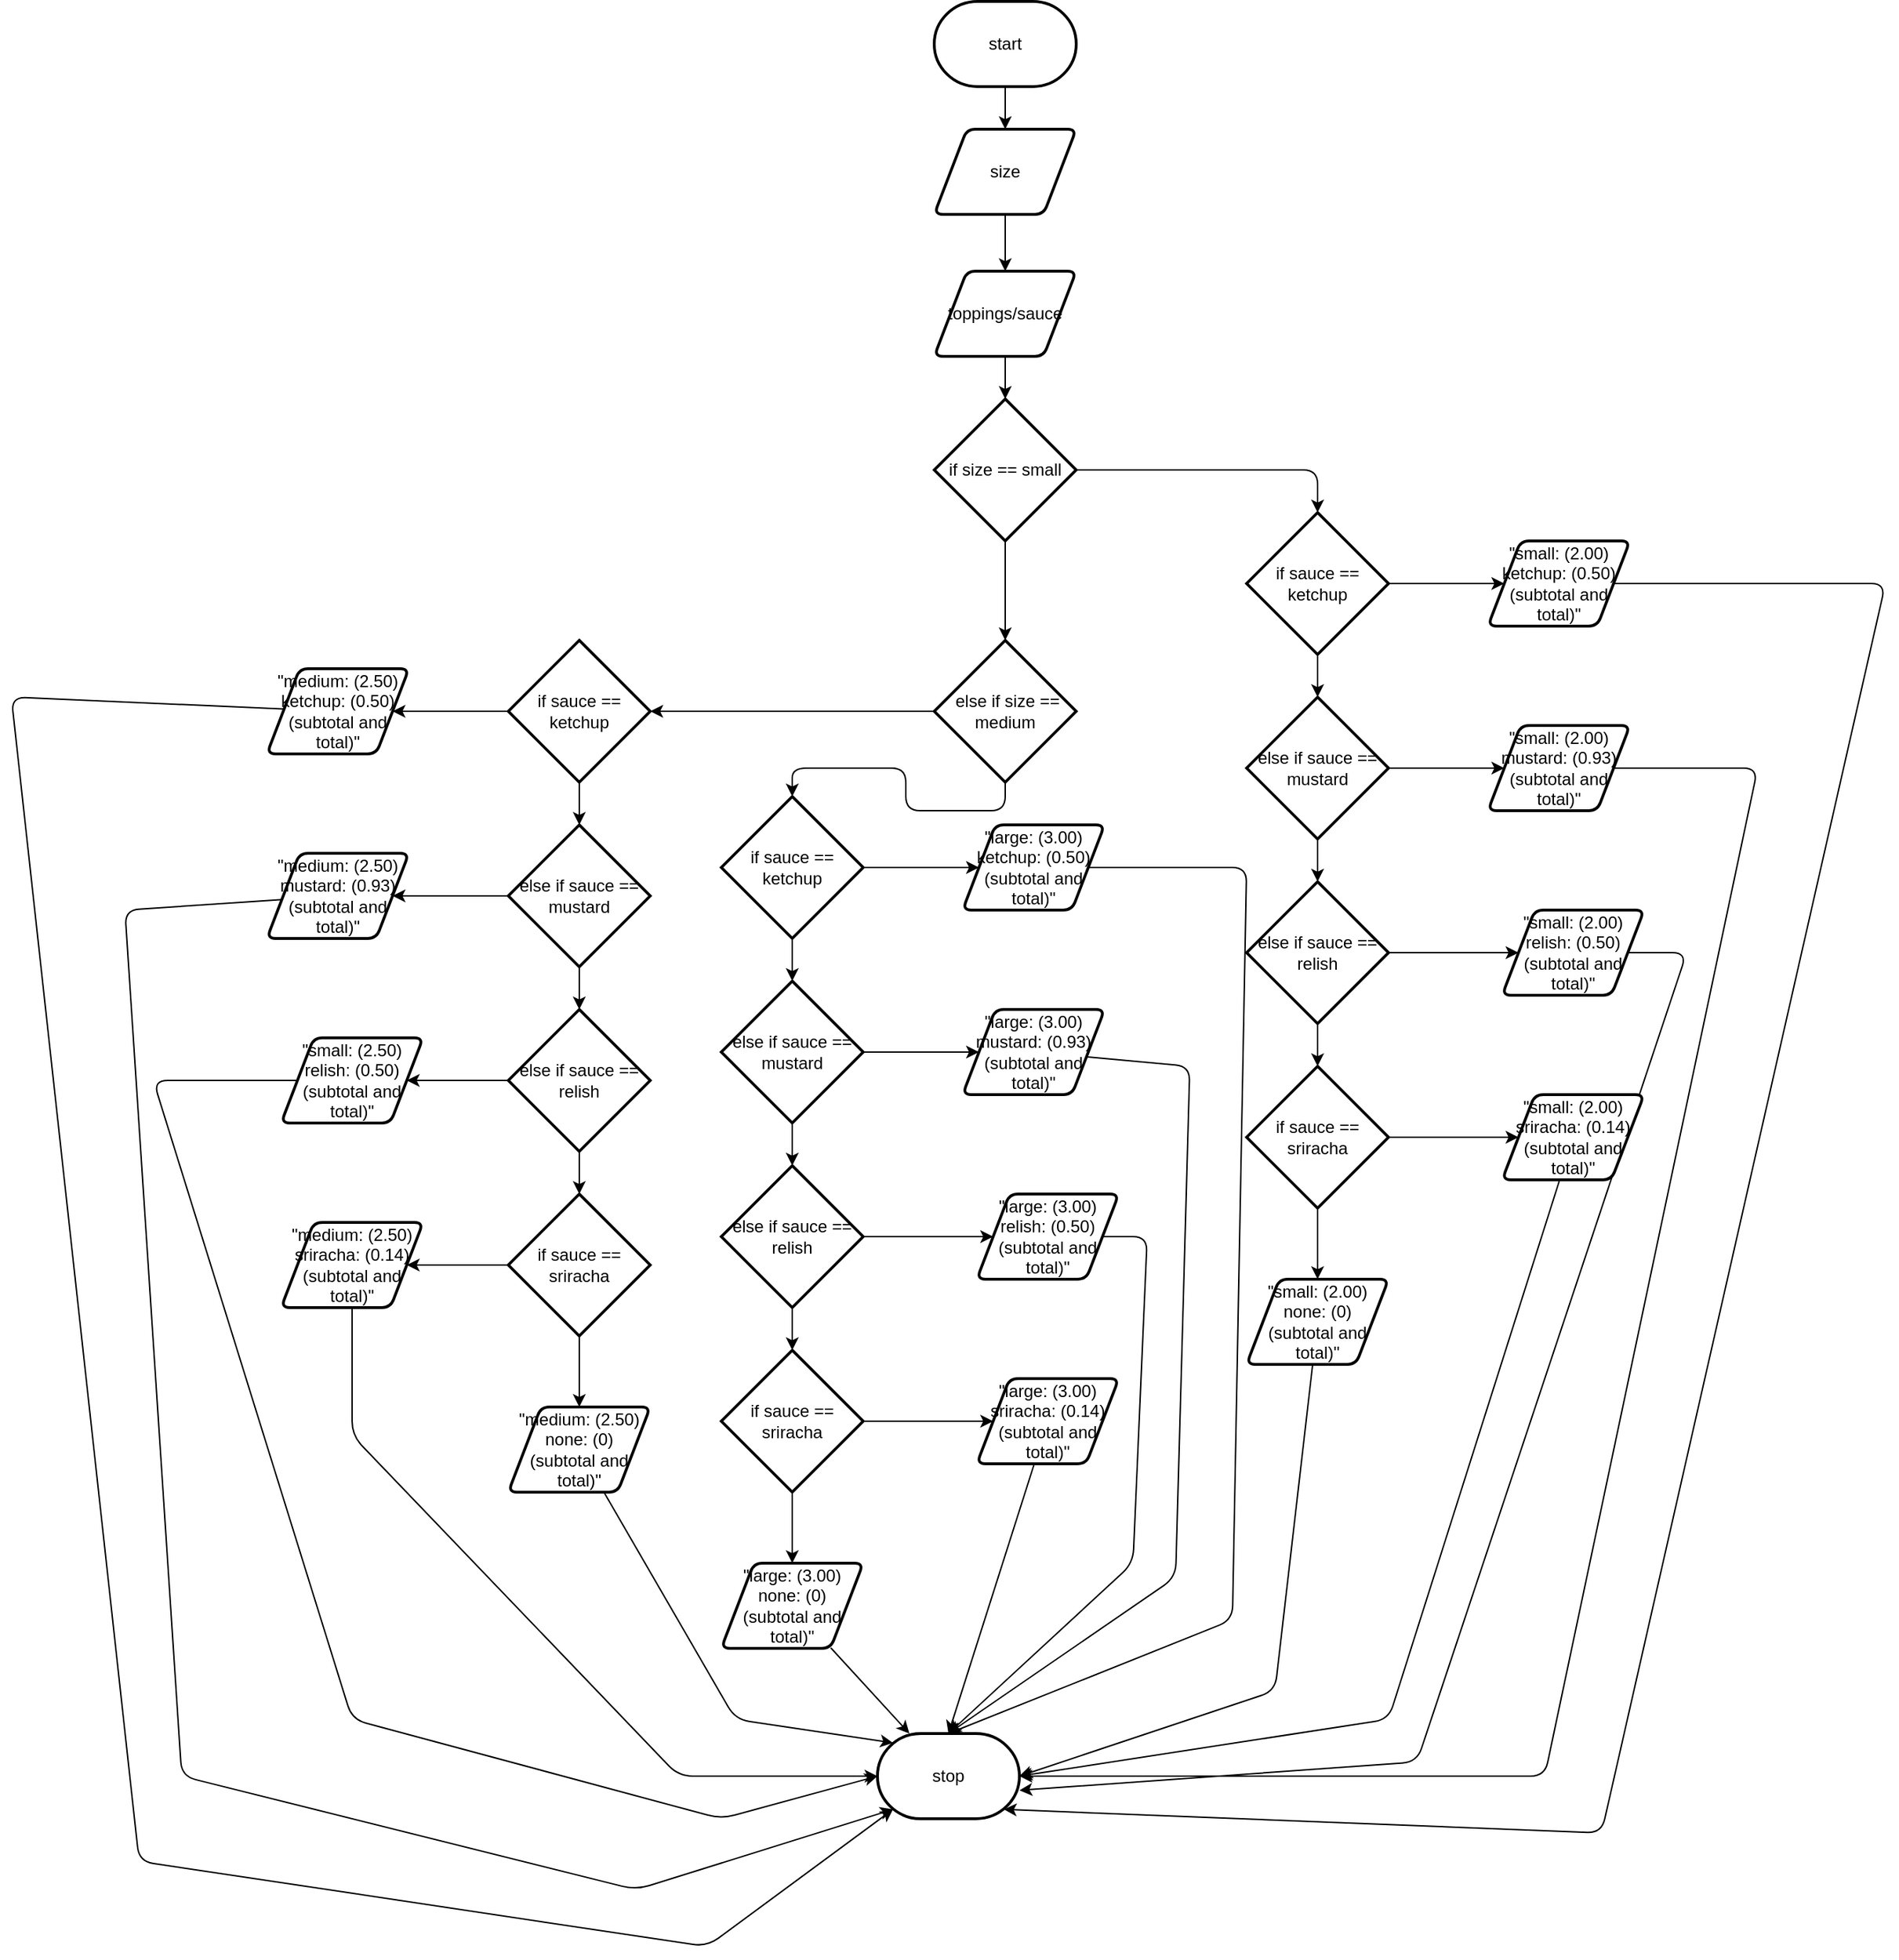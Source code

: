 <mxfile>
    <diagram id="unaX6EWB9vhSAovn8_0t" name="Page-1">
        <mxGraphModel dx="1279" dy="373" grid="1" gridSize="10" guides="1" tooltips="1" connect="1" arrows="1" fold="1" page="1" pageScale="1" pageWidth="827" pageHeight="1169" math="0" shadow="0">
            <root>
                <mxCell id="0"/>
                <mxCell id="1" parent="0"/>
                <mxCell id="4" value="" style="edgeStyle=none;html=1;" parent="1" source="2" edge="1">
                    <mxGeometry relative="1" as="geometry">
                        <mxPoint x="310" y="250" as="targetPoint"/>
                    </mxGeometry>
                </mxCell>
                <mxCell id="2" value="start" style="strokeWidth=2;html=1;shape=mxgraph.flowchart.terminator;whiteSpace=wrap;" parent="1" vertex="1">
                    <mxGeometry x="260" y="160" width="100" height="60" as="geometry"/>
                </mxCell>
                <mxCell id="53" value="" style="edgeStyle=none;html=1;" parent="1" source="51" target="52" edge="1">
                    <mxGeometry relative="1" as="geometry"/>
                </mxCell>
                <mxCell id="51" value="size" style="shape=parallelogram;html=1;strokeWidth=2;perimeter=parallelogramPerimeter;whiteSpace=wrap;rounded=1;arcSize=12;size=0.23;" parent="1" vertex="1">
                    <mxGeometry x="260" y="250" width="100" height="60" as="geometry"/>
                </mxCell>
                <mxCell id="55" value="" style="edgeStyle=none;html=1;" parent="1" source="52" target="54" edge="1">
                    <mxGeometry relative="1" as="geometry"/>
                </mxCell>
                <mxCell id="52" value="toppings/sauce" style="shape=parallelogram;html=1;strokeWidth=2;perimeter=parallelogramPerimeter;whiteSpace=wrap;rounded=1;arcSize=12;size=0.23;" parent="1" vertex="1">
                    <mxGeometry x="260" y="350" width="100" height="60" as="geometry"/>
                </mxCell>
                <mxCell id="57" value="" style="edgeStyle=none;html=1;entryX=0.5;entryY=0;entryDx=0;entryDy=0;entryPerimeter=0;" parent="1" source="54" target="67" edge="1">
                    <mxGeometry relative="1" as="geometry">
                        <mxPoint x="425.5" y="490" as="targetPoint"/>
                        <Array as="points">
                            <mxPoint x="530" y="490"/>
                        </Array>
                    </mxGeometry>
                </mxCell>
                <mxCell id="59" value="" style="edgeStyle=none;html=1;" parent="1" source="54" target="58" edge="1">
                    <mxGeometry relative="1" as="geometry"/>
                </mxCell>
                <mxCell id="54" value="if size == small" style="strokeWidth=2;html=1;shape=mxgraph.flowchart.decision;whiteSpace=wrap;" parent="1" vertex="1">
                    <mxGeometry x="260" y="440" width="100" height="100" as="geometry"/>
                </mxCell>
                <mxCell id="61" value="" style="edgeStyle=none;html=1;entryX=1;entryY=0.5;entryDx=0;entryDy=0;entryPerimeter=0;" parent="1" source="58" target="87" edge="1">
                    <mxGeometry relative="1" as="geometry">
                        <mxPoint x="208.75" y="660" as="targetPoint"/>
                    </mxGeometry>
                </mxCell>
                <mxCell id="137" style="edgeStyle=none;html=1;entryX=0.5;entryY=0;entryDx=0;entryDy=0;entryPerimeter=0;exitX=0.5;exitY=1;exitDx=0;exitDy=0;exitPerimeter=0;" edge="1" parent="1" source="58" target="122">
                    <mxGeometry relative="1" as="geometry">
                        <Array as="points">
                            <mxPoint x="310" y="730"/>
                            <mxPoint x="240" y="730"/>
                            <mxPoint x="240" y="700"/>
                            <mxPoint x="160" y="700"/>
                        </Array>
                    </mxGeometry>
                </mxCell>
                <mxCell id="58" value="&amp;nbsp;else if size == medium" style="strokeWidth=2;html=1;shape=mxgraph.flowchart.decision;whiteSpace=wrap;" parent="1" vertex="1">
                    <mxGeometry x="260" y="610" width="100" height="100" as="geometry"/>
                </mxCell>
                <mxCell id="69" value="" style="edgeStyle=none;html=1;" parent="1" source="67" target="68" edge="1">
                    <mxGeometry relative="1" as="geometry"/>
                </mxCell>
                <mxCell id="75" value="" style="edgeStyle=none;html=1;" edge="1" parent="1" source="67" target="74">
                    <mxGeometry relative="1" as="geometry"/>
                </mxCell>
                <mxCell id="67" value="if sauce == ketchup" style="strokeWidth=2;html=1;shape=mxgraph.flowchart.decision;whiteSpace=wrap;" parent="1" vertex="1">
                    <mxGeometry x="480" y="520" width="100" height="100" as="geometry"/>
                </mxCell>
                <mxCell id="71" value="" style="edgeStyle=none;html=1;" parent="1" source="68" target="70" edge="1">
                    <mxGeometry relative="1" as="geometry"/>
                </mxCell>
                <mxCell id="81" value="" style="edgeStyle=none;html=1;" edge="1" parent="1" source="68" target="76">
                    <mxGeometry relative="1" as="geometry"/>
                </mxCell>
                <mxCell id="68" value="else if sauce == mustard" style="strokeWidth=2;html=1;shape=mxgraph.flowchart.decision;whiteSpace=wrap;" parent="1" vertex="1">
                    <mxGeometry x="480" y="650" width="100" height="100" as="geometry"/>
                </mxCell>
                <mxCell id="73" value="" style="edgeStyle=none;html=1;" parent="1" source="70" target="72" edge="1">
                    <mxGeometry relative="1" as="geometry"/>
                </mxCell>
                <mxCell id="80" value="" style="edgeStyle=none;html=1;" edge="1" parent="1" source="70" target="77">
                    <mxGeometry relative="1" as="geometry"/>
                </mxCell>
                <mxCell id="70" value="else if sauce == relish" style="strokeWidth=2;html=1;shape=mxgraph.flowchart.decision;whiteSpace=wrap;" parent="1" vertex="1">
                    <mxGeometry x="480" y="780" width="100" height="100" as="geometry"/>
                </mxCell>
                <mxCell id="79" value="" style="edgeStyle=none;html=1;" edge="1" parent="1" source="72" target="78">
                    <mxGeometry relative="1" as="geometry"/>
                </mxCell>
                <mxCell id="84" value="" style="edgeStyle=none;html=1;" edge="1" parent="1" source="72" target="83">
                    <mxGeometry relative="1" as="geometry"/>
                </mxCell>
                <mxCell id="72" value="if sauce == sriracha" style="strokeWidth=2;html=1;shape=mxgraph.flowchart.decision;whiteSpace=wrap;" parent="1" vertex="1">
                    <mxGeometry x="480" y="910" width="100" height="100" as="geometry"/>
                </mxCell>
                <mxCell id="156" style="edgeStyle=none;html=1;entryX=0.89;entryY=0.89;entryDx=0;entryDy=0;entryPerimeter=0;" edge="1" parent="1" source="74" target="138">
                    <mxGeometry relative="1" as="geometry">
                        <Array as="points">
                            <mxPoint x="930" y="570"/>
                            <mxPoint x="730" y="1450"/>
                        </Array>
                    </mxGeometry>
                </mxCell>
                <mxCell id="74" value="&quot;small: (2.00)&lt;br&gt;ketchup: (0.50)&lt;br&gt;(subtotal and total)&quot;" style="shape=parallelogram;html=1;strokeWidth=2;perimeter=parallelogramPerimeter;whiteSpace=wrap;rounded=1;arcSize=12;size=0.23;" vertex="1" parent="1">
                    <mxGeometry x="650" y="540" width="100" height="60" as="geometry"/>
                </mxCell>
                <mxCell id="155" style="edgeStyle=none;html=1;entryX=1;entryY=0.5;entryDx=0;entryDy=0;entryPerimeter=0;" edge="1" parent="1" source="76" target="138">
                    <mxGeometry relative="1" as="geometry">
                        <mxPoint x="320.0" y="1438.889" as="targetPoint"/>
                        <Array as="points">
                            <mxPoint x="840" y="700"/>
                            <mxPoint x="690" y="1410"/>
                        </Array>
                    </mxGeometry>
                </mxCell>
                <mxCell id="76" value="&quot;small: (2.00)&lt;br&gt;mustard: (0.93)&lt;br&gt;(subtotal and total)&quot;" style="shape=parallelogram;html=1;strokeWidth=2;perimeter=parallelogramPerimeter;whiteSpace=wrap;rounded=1;arcSize=12;size=0.23;" vertex="1" parent="1">
                    <mxGeometry x="650" y="670" width="100" height="60" as="geometry"/>
                </mxCell>
                <mxCell id="154" style="edgeStyle=none;html=1;" edge="1" parent="1" source="77">
                    <mxGeometry relative="1" as="geometry">
                        <mxPoint x="320.0" y="1420.0" as="targetPoint"/>
                        <Array as="points">
                            <mxPoint x="790" y="830"/>
                            <mxPoint x="600" y="1400"/>
                        </Array>
                    </mxGeometry>
                </mxCell>
                <mxCell id="77" value="&quot;small: (2.00)&lt;br&gt;relish: (0.50)&lt;br&gt;(subtotal and total)&quot;" style="shape=parallelogram;html=1;strokeWidth=2;perimeter=parallelogramPerimeter;whiteSpace=wrap;rounded=1;arcSize=12;size=0.23;" vertex="1" parent="1">
                    <mxGeometry x="660" y="800" width="100" height="60" as="geometry"/>
                </mxCell>
                <mxCell id="153" style="edgeStyle=none;html=1;" edge="1" parent="1" source="78">
                    <mxGeometry relative="1" as="geometry">
                        <mxPoint x="320.0" y="1410.0" as="targetPoint"/>
                        <Array as="points">
                            <mxPoint x="580" y="1370"/>
                        </Array>
                    </mxGeometry>
                </mxCell>
                <mxCell id="78" value="&quot;small: (2.00)&lt;br&gt;sriracha: (0.14)&lt;br&gt;(subtotal and total)&quot;" style="shape=parallelogram;html=1;strokeWidth=2;perimeter=parallelogramPerimeter;whiteSpace=wrap;rounded=1;arcSize=12;size=0.23;" vertex="1" parent="1">
                    <mxGeometry x="660" y="930" width="100" height="60" as="geometry"/>
                </mxCell>
                <mxCell id="152" style="edgeStyle=none;html=1;entryX=1;entryY=0.5;entryDx=0;entryDy=0;entryPerimeter=0;" edge="1" parent="1" source="83" target="138">
                    <mxGeometry relative="1" as="geometry">
                        <Array as="points">
                            <mxPoint x="500" y="1350"/>
                        </Array>
                    </mxGeometry>
                </mxCell>
                <mxCell id="83" value="&quot;small: (2.00)&lt;br&gt;none: (0)&lt;br&gt;(subtotal and total)&quot;" style="shape=parallelogram;html=1;strokeWidth=2;perimeter=parallelogramPerimeter;whiteSpace=wrap;rounded=1;arcSize=12;size=0.23;" vertex="1" parent="1">
                    <mxGeometry x="480" y="1060" width="100" height="60" as="geometry"/>
                </mxCell>
                <mxCell id="85" value="" style="edgeStyle=none;html=1;" edge="1" parent="1" source="87" target="90">
                    <mxGeometry relative="1" as="geometry"/>
                </mxCell>
                <mxCell id="86" value="" style="edgeStyle=none;html=1;" edge="1" parent="1" source="87" target="97">
                    <mxGeometry relative="1" as="geometry"/>
                </mxCell>
                <mxCell id="87" value="if sauce == ketchup" style="strokeWidth=2;html=1;shape=mxgraph.flowchart.decision;whiteSpace=wrap;" vertex="1" parent="1">
                    <mxGeometry x="-40" y="610" width="100" height="100" as="geometry"/>
                </mxCell>
                <mxCell id="88" value="" style="edgeStyle=none;html=1;" edge="1" parent="1" source="90" target="93">
                    <mxGeometry relative="1" as="geometry"/>
                </mxCell>
                <mxCell id="89" value="" style="edgeStyle=none;html=1;" edge="1" parent="1" source="90" target="98">
                    <mxGeometry relative="1" as="geometry"/>
                </mxCell>
                <mxCell id="90" value="else if sauce == mustard" style="strokeWidth=2;html=1;shape=mxgraph.flowchart.decision;whiteSpace=wrap;" vertex="1" parent="1">
                    <mxGeometry x="-40" y="740" width="100" height="100" as="geometry"/>
                </mxCell>
                <mxCell id="91" value="" style="edgeStyle=none;html=1;" edge="1" parent="1" source="93" target="96">
                    <mxGeometry relative="1" as="geometry"/>
                </mxCell>
                <mxCell id="92" value="" style="edgeStyle=none;html=1;" edge="1" parent="1" source="93" target="99">
                    <mxGeometry relative="1" as="geometry"/>
                </mxCell>
                <mxCell id="93" value="else if sauce == relish" style="strokeWidth=2;html=1;shape=mxgraph.flowchart.decision;whiteSpace=wrap;" vertex="1" parent="1">
                    <mxGeometry x="-40" y="870" width="100" height="100" as="geometry"/>
                </mxCell>
                <mxCell id="94" value="" style="edgeStyle=none;html=1;" edge="1" parent="1" source="96" target="100">
                    <mxGeometry relative="1" as="geometry"/>
                </mxCell>
                <mxCell id="95" value="" style="edgeStyle=none;html=1;" edge="1" parent="1" source="96" target="101">
                    <mxGeometry relative="1" as="geometry"/>
                </mxCell>
                <mxCell id="96" value="if sauce == sriracha" style="strokeWidth=2;html=1;shape=mxgraph.flowchart.decision;whiteSpace=wrap;" vertex="1" parent="1">
                    <mxGeometry x="-40" y="1000" width="100" height="100" as="geometry"/>
                </mxCell>
                <mxCell id="161" style="edgeStyle=none;html=1;entryX=0.11;entryY=0.89;entryDx=0;entryDy=0;entryPerimeter=0;" edge="1" parent="1" source="97" target="138">
                    <mxGeometry relative="1" as="geometry">
                        <Array as="points">
                            <mxPoint x="-390" y="650"/>
                            <mxPoint x="-300" y="1470"/>
                            <mxPoint x="100" y="1530"/>
                        </Array>
                    </mxGeometry>
                </mxCell>
                <mxCell id="97" value="&quot;medium: (2.50)&lt;br&gt;ketchup: (0.50)&lt;br&gt;(subtotal and total)&quot;" style="shape=parallelogram;html=1;strokeWidth=2;perimeter=parallelogramPerimeter;whiteSpace=wrap;rounded=1;arcSize=12;size=0.23;" vertex="1" parent="1">
                    <mxGeometry x="-210" y="630" width="100" height="60" as="geometry"/>
                </mxCell>
                <mxCell id="160" style="edgeStyle=none;html=1;entryX=0.11;entryY=0.89;entryDx=0;entryDy=0;entryPerimeter=0;" edge="1" parent="1" source="98" target="138">
                    <mxGeometry relative="1" as="geometry">
                        <Array as="points">
                            <mxPoint x="-310" y="800"/>
                            <mxPoint x="-270" y="1410"/>
                            <mxPoint x="50" y="1490"/>
                        </Array>
                    </mxGeometry>
                </mxCell>
                <mxCell id="98" value="&quot;medium: (2.50)&lt;br&gt;mustard: (0.93)&lt;br&gt;(subtotal and total)&quot;" style="shape=parallelogram;html=1;strokeWidth=2;perimeter=parallelogramPerimeter;whiteSpace=wrap;rounded=1;arcSize=12;size=0.23;" vertex="1" parent="1">
                    <mxGeometry x="-210" y="760" width="100" height="60" as="geometry"/>
                </mxCell>
                <mxCell id="159" style="edgeStyle=none;html=1;" edge="1" parent="1" source="99">
                    <mxGeometry relative="1" as="geometry">
                        <mxPoint x="220" y="1410.0" as="targetPoint"/>
                        <Array as="points">
                            <mxPoint x="-290" y="920"/>
                            <mxPoint x="-150" y="1370"/>
                            <mxPoint x="110" y="1440"/>
                        </Array>
                    </mxGeometry>
                </mxCell>
                <mxCell id="99" value="&quot;small: (2.50)&lt;br&gt;relish: (0.50)&lt;br&gt;(subtotal and total)&quot;" style="shape=parallelogram;html=1;strokeWidth=2;perimeter=parallelogramPerimeter;whiteSpace=wrap;rounded=1;arcSize=12;size=0.23;" vertex="1" parent="1">
                    <mxGeometry x="-200" y="890" width="100" height="60" as="geometry"/>
                </mxCell>
                <mxCell id="158" style="edgeStyle=none;html=1;entryX=0;entryY=0.5;entryDx=0;entryDy=0;entryPerimeter=0;" edge="1" parent="1" source="100" target="138">
                    <mxGeometry relative="1" as="geometry">
                        <Array as="points">
                            <mxPoint x="-150" y="1170"/>
                            <mxPoint x="80" y="1410"/>
                        </Array>
                    </mxGeometry>
                </mxCell>
                <mxCell id="100" value="&quot;medium: (2.50)&lt;br&gt;sriracha: (0.14)&lt;br&gt;(subtotal and total)&quot;" style="shape=parallelogram;html=1;strokeWidth=2;perimeter=parallelogramPerimeter;whiteSpace=wrap;rounded=1;arcSize=12;size=0.23;" vertex="1" parent="1">
                    <mxGeometry x="-200" y="1020" width="100" height="60" as="geometry"/>
                </mxCell>
                <mxCell id="157" style="edgeStyle=none;html=1;entryX=0.11;entryY=0.11;entryDx=0;entryDy=0;entryPerimeter=0;" edge="1" parent="1" source="101" target="138">
                    <mxGeometry relative="1" as="geometry">
                        <Array as="points">
                            <mxPoint x="120" y="1370"/>
                        </Array>
                    </mxGeometry>
                </mxCell>
                <mxCell id="101" value="&quot;medium: (2.50)&lt;br&gt;none: (0)&lt;br&gt;(subtotal and total)&quot;" style="shape=parallelogram;html=1;strokeWidth=2;perimeter=parallelogramPerimeter;whiteSpace=wrap;rounded=1;arcSize=12;size=0.23;" vertex="1" parent="1">
                    <mxGeometry x="-40" y="1150" width="100" height="60" as="geometry"/>
                </mxCell>
                <mxCell id="120" value="" style="edgeStyle=none;html=1;" edge="1" parent="1" source="122" target="125">
                    <mxGeometry relative="1" as="geometry"/>
                </mxCell>
                <mxCell id="121" value="" style="edgeStyle=none;html=1;" edge="1" parent="1" source="122" target="132">
                    <mxGeometry relative="1" as="geometry"/>
                </mxCell>
                <mxCell id="122" value="if sauce == ketchup" style="strokeWidth=2;html=1;shape=mxgraph.flowchart.decision;whiteSpace=wrap;" vertex="1" parent="1">
                    <mxGeometry x="110" y="720" width="100" height="100" as="geometry"/>
                </mxCell>
                <mxCell id="123" value="" style="edgeStyle=none;html=1;" edge="1" parent="1" source="125" target="128">
                    <mxGeometry relative="1" as="geometry"/>
                </mxCell>
                <mxCell id="124" value="" style="edgeStyle=none;html=1;" edge="1" parent="1" source="125" target="133">
                    <mxGeometry relative="1" as="geometry"/>
                </mxCell>
                <mxCell id="125" value="else if sauce == mustard" style="strokeWidth=2;html=1;shape=mxgraph.flowchart.decision;whiteSpace=wrap;" vertex="1" parent="1">
                    <mxGeometry x="110" y="850" width="100" height="100" as="geometry"/>
                </mxCell>
                <mxCell id="126" value="" style="edgeStyle=none;html=1;" edge="1" parent="1" source="128" target="131">
                    <mxGeometry relative="1" as="geometry"/>
                </mxCell>
                <mxCell id="127" value="" style="edgeStyle=none;html=1;" edge="1" parent="1" source="128" target="134">
                    <mxGeometry relative="1" as="geometry"/>
                </mxCell>
                <mxCell id="128" value="else if sauce == relish" style="strokeWidth=2;html=1;shape=mxgraph.flowchart.decision;whiteSpace=wrap;" vertex="1" parent="1">
                    <mxGeometry x="110" y="980" width="100" height="100" as="geometry"/>
                </mxCell>
                <mxCell id="129" value="" style="edgeStyle=none;html=1;" edge="1" parent="1" source="131" target="135">
                    <mxGeometry relative="1" as="geometry"/>
                </mxCell>
                <mxCell id="130" value="" style="edgeStyle=none;html=1;" edge="1" parent="1" source="131" target="136">
                    <mxGeometry relative="1" as="geometry"/>
                </mxCell>
                <mxCell id="131" value="if sauce == sriracha" style="strokeWidth=2;html=1;shape=mxgraph.flowchart.decision;whiteSpace=wrap;" vertex="1" parent="1">
                    <mxGeometry x="110" y="1110" width="100" height="100" as="geometry"/>
                </mxCell>
                <mxCell id="148" style="edgeStyle=none;html=1;entryX=0.5;entryY=0;entryDx=0;entryDy=0;entryPerimeter=0;" edge="1" parent="1" source="132" target="138">
                    <mxGeometry relative="1" as="geometry">
                        <Array as="points">
                            <mxPoint x="480" y="770"/>
                            <mxPoint x="470" y="1300"/>
                        </Array>
                    </mxGeometry>
                </mxCell>
                <mxCell id="132" value="&quot;large: (3.00)&lt;br&gt;ketchup: (0.50)&lt;br&gt;(subtotal and total)&quot;" style="shape=parallelogram;html=1;strokeWidth=2;perimeter=parallelogramPerimeter;whiteSpace=wrap;rounded=1;arcSize=12;size=0.23;" vertex="1" parent="1">
                    <mxGeometry x="280" y="740" width="100" height="60" as="geometry"/>
                </mxCell>
                <mxCell id="149" style="edgeStyle=none;html=1;entryX=0.5;entryY=0;entryDx=0;entryDy=0;entryPerimeter=0;" edge="1" parent="1" source="133" target="138">
                    <mxGeometry relative="1" as="geometry">
                        <Array as="points">
                            <mxPoint x="440" y="910"/>
                            <mxPoint x="430" y="1270"/>
                        </Array>
                    </mxGeometry>
                </mxCell>
                <mxCell id="133" value="&quot;large: (3.00)&lt;br&gt;mustard: (0.93)&lt;br&gt;(subtotal and total)&quot;" style="shape=parallelogram;html=1;strokeWidth=2;perimeter=parallelogramPerimeter;whiteSpace=wrap;rounded=1;arcSize=12;size=0.23;" vertex="1" parent="1">
                    <mxGeometry x="280" y="870" width="100" height="60" as="geometry"/>
                </mxCell>
                <mxCell id="150" style="edgeStyle=none;html=1;" edge="1" parent="1" source="134">
                    <mxGeometry relative="1" as="geometry">
                        <mxPoint x="270" y="1380.0" as="targetPoint"/>
                        <Array as="points">
                            <mxPoint x="410" y="1030"/>
                            <mxPoint x="400" y="1260"/>
                        </Array>
                    </mxGeometry>
                </mxCell>
                <mxCell id="134" value="&quot;large: (3.00)&lt;br&gt;relish: (0.50)&lt;br&gt;(subtotal and total)&quot;" style="shape=parallelogram;html=1;strokeWidth=2;perimeter=parallelogramPerimeter;whiteSpace=wrap;rounded=1;arcSize=12;size=0.23;" vertex="1" parent="1">
                    <mxGeometry x="290" y="1000" width="100" height="60" as="geometry"/>
                </mxCell>
                <mxCell id="151" style="edgeStyle=none;html=1;entryX=0.5;entryY=0;entryDx=0;entryDy=0;entryPerimeter=0;" edge="1" parent="1" source="135" target="138">
                    <mxGeometry relative="1" as="geometry"/>
                </mxCell>
                <mxCell id="135" value="&quot;large: (3.00)&lt;br&gt;sriracha: (0.14)&lt;br&gt;(subtotal and total)&quot;" style="shape=parallelogram;html=1;strokeWidth=2;perimeter=parallelogramPerimeter;whiteSpace=wrap;rounded=1;arcSize=12;size=0.23;" vertex="1" parent="1">
                    <mxGeometry x="290" y="1130" width="100" height="60" as="geometry"/>
                </mxCell>
                <mxCell id="139" value="" style="edgeStyle=none;html=1;" edge="1" parent="1" source="136" target="138">
                    <mxGeometry relative="1" as="geometry"/>
                </mxCell>
                <mxCell id="136" value="&quot;large: (3.00)&lt;br&gt;none: (0)&lt;br&gt;(subtotal and total)&quot;" style="shape=parallelogram;html=1;strokeWidth=2;perimeter=parallelogramPerimeter;whiteSpace=wrap;rounded=1;arcSize=12;size=0.23;" vertex="1" parent="1">
                    <mxGeometry x="110" y="1260" width="100" height="60" as="geometry"/>
                </mxCell>
                <mxCell id="138" value="stop" style="strokeWidth=2;html=1;shape=mxgraph.flowchart.terminator;whiteSpace=wrap;" vertex="1" parent="1">
                    <mxGeometry x="220" y="1380" width="100" height="60" as="geometry"/>
                </mxCell>
            </root>
        </mxGraphModel>
    </diagram>
</mxfile>